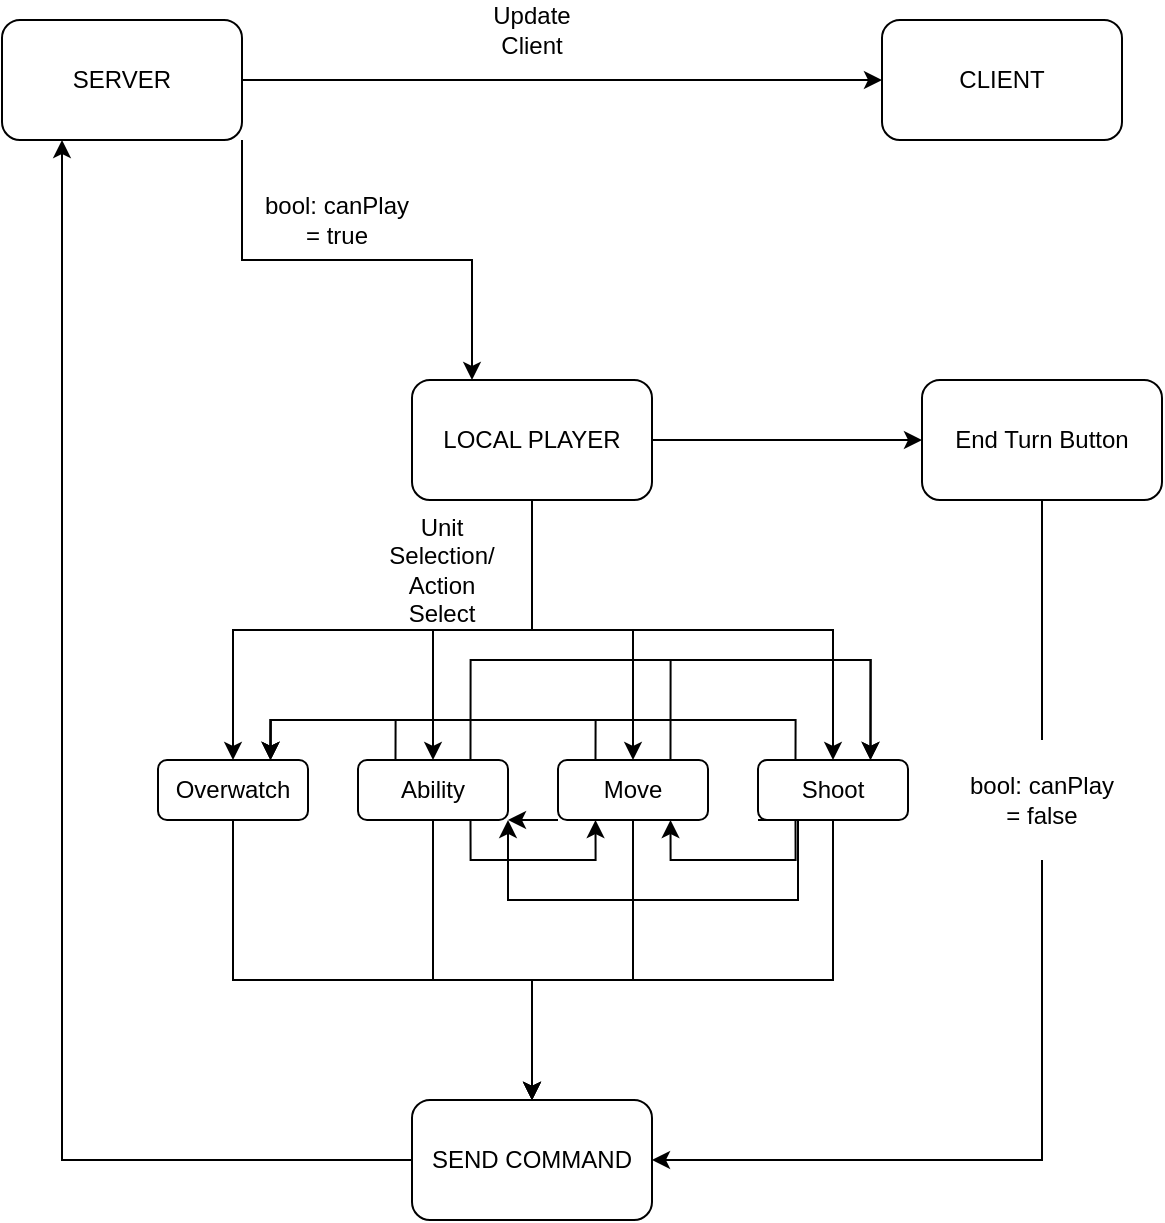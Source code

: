 <mxfile version="17.4.0" type="google"><diagram id="prhCDv1pFUp1x4Kp0RGt" name="Page-1"><mxGraphModel grid="1" page="1" gridSize="10" guides="1" tooltips="1" connect="1" arrows="1" fold="1" pageScale="1" pageWidth="850" pageHeight="1100" math="0" shadow="0"><root><mxCell id="0"/><mxCell id="1" parent="0"/><mxCell id="GBrlol4Mee3Xgc6eu6iz-4" style="edgeStyle=orthogonalEdgeStyle;rounded=0;orthogonalLoop=1;jettySize=auto;html=1;exitX=1;exitY=1;exitDx=0;exitDy=0;entryX=0.25;entryY=0;entryDx=0;entryDy=0;" edge="1" parent="1" source="GBrlol4Mee3Xgc6eu6iz-1" target="GBrlol4Mee3Xgc6eu6iz-3"><mxGeometry relative="1" as="geometry"/></mxCell><mxCell id="GBrlol4Mee3Xgc6eu6iz-40" style="edgeStyle=orthogonalEdgeStyle;rounded=0;orthogonalLoop=1;jettySize=auto;html=1;exitX=1;exitY=0.5;exitDx=0;exitDy=0;entryX=0;entryY=0.5;entryDx=0;entryDy=0;" edge="1" parent="1" source="GBrlol4Mee3Xgc6eu6iz-1" target="GBrlol4Mee3Xgc6eu6iz-2"><mxGeometry relative="1" as="geometry"/></mxCell><mxCell id="GBrlol4Mee3Xgc6eu6iz-1" value="SERVER" style="rounded=1;whiteSpace=wrap;html=1;" vertex="1" parent="1"><mxGeometry x="160" y="240" width="120" height="60" as="geometry"/></mxCell><mxCell id="GBrlol4Mee3Xgc6eu6iz-2" value="CLIENT" style="rounded=1;whiteSpace=wrap;html=1;" vertex="1" parent="1"><mxGeometry x="600" y="240" width="120" height="60" as="geometry"/></mxCell><mxCell id="GBrlol4Mee3Xgc6eu6iz-15" style="edgeStyle=orthogonalEdgeStyle;rounded=0;orthogonalLoop=1;jettySize=auto;html=1;exitX=0.5;exitY=1;exitDx=0;exitDy=0;entryX=0.5;entryY=0;entryDx=0;entryDy=0;" edge="1" parent="1" source="GBrlol4Mee3Xgc6eu6iz-3" target="GBrlol4Mee3Xgc6eu6iz-11"><mxGeometry relative="1" as="geometry"/></mxCell><mxCell id="GBrlol4Mee3Xgc6eu6iz-16" style="edgeStyle=orthogonalEdgeStyle;rounded=0;orthogonalLoop=1;jettySize=auto;html=1;exitX=0.5;exitY=1;exitDx=0;exitDy=0;entryX=0.5;entryY=0;entryDx=0;entryDy=0;" edge="1" parent="1" source="GBrlol4Mee3Xgc6eu6iz-3" target="GBrlol4Mee3Xgc6eu6iz-6"><mxGeometry relative="1" as="geometry"/></mxCell><mxCell id="GBrlol4Mee3Xgc6eu6iz-17" style="edgeStyle=orthogonalEdgeStyle;rounded=0;orthogonalLoop=1;jettySize=auto;html=1;exitX=0.5;exitY=1;exitDx=0;exitDy=0;entryX=0.5;entryY=0;entryDx=0;entryDy=0;" edge="1" parent="1" source="GBrlol4Mee3Xgc6eu6iz-3" target="GBrlol4Mee3Xgc6eu6iz-9"><mxGeometry relative="1" as="geometry"/></mxCell><mxCell id="GBrlol4Mee3Xgc6eu6iz-18" style="edgeStyle=orthogonalEdgeStyle;rounded=0;orthogonalLoop=1;jettySize=auto;html=1;exitX=0.5;exitY=1;exitDx=0;exitDy=0;entryX=0.5;entryY=0;entryDx=0;entryDy=0;" edge="1" parent="1" source="GBrlol4Mee3Xgc6eu6iz-3" target="GBrlol4Mee3Xgc6eu6iz-10"><mxGeometry relative="1" as="geometry"/></mxCell><mxCell id="GBrlol4Mee3Xgc6eu6iz-44" style="edgeStyle=orthogonalEdgeStyle;rounded=0;orthogonalLoop=1;jettySize=auto;html=1;exitX=1;exitY=0.5;exitDx=0;exitDy=0;entryX=0;entryY=0.5;entryDx=0;entryDy=0;" edge="1" parent="1" source="GBrlol4Mee3Xgc6eu6iz-3" target="GBrlol4Mee3Xgc6eu6iz-43"><mxGeometry relative="1" as="geometry"/></mxCell><mxCell id="GBrlol4Mee3Xgc6eu6iz-3" value="LOCAL PLAYER" style="rounded=1;whiteSpace=wrap;html=1;" vertex="1" parent="1"><mxGeometry x="365" y="420" width="120" height="60" as="geometry"/></mxCell><mxCell id="GBrlol4Mee3Xgc6eu6iz-5" value="bool: canPlay = true" style="text;html=1;strokeColor=none;fillColor=none;align=center;verticalAlign=middle;whiteSpace=wrap;rounded=0;" vertex="1" parent="1"><mxGeometry x="290" y="320" width="75" height="40" as="geometry"/></mxCell><mxCell id="GBrlol4Mee3Xgc6eu6iz-21" style="edgeStyle=orthogonalEdgeStyle;rounded=0;orthogonalLoop=1;jettySize=auto;html=1;exitX=0.25;exitY=0;exitDx=0;exitDy=0;entryX=0.75;entryY=0;entryDx=0;entryDy=0;" edge="1" parent="1" source="GBrlol4Mee3Xgc6eu6iz-6" target="GBrlol4Mee3Xgc6eu6iz-10"><mxGeometry relative="1" as="geometry"/></mxCell><mxCell id="GBrlol4Mee3Xgc6eu6iz-25" style="edgeStyle=orthogonalEdgeStyle;rounded=0;orthogonalLoop=1;jettySize=auto;html=1;exitX=0.75;exitY=0;exitDx=0;exitDy=0;entryX=0.75;entryY=0;entryDx=0;entryDy=0;" edge="1" parent="1" source="GBrlol4Mee3Xgc6eu6iz-6" target="GBrlol4Mee3Xgc6eu6iz-11"><mxGeometry relative="1" as="geometry"><Array as="points"><mxPoint x="494" y="560"/><mxPoint x="594" y="560"/></Array></mxGeometry></mxCell><mxCell id="GBrlol4Mee3Xgc6eu6iz-31" style="edgeStyle=orthogonalEdgeStyle;rounded=0;orthogonalLoop=1;jettySize=auto;html=1;exitX=0;exitY=1;exitDx=0;exitDy=0;entryX=1;entryY=1;entryDx=0;entryDy=0;" edge="1" parent="1" source="GBrlol4Mee3Xgc6eu6iz-6" target="GBrlol4Mee3Xgc6eu6iz-9"><mxGeometry relative="1" as="geometry"/></mxCell><mxCell id="GBrlol4Mee3Xgc6eu6iz-37" style="edgeStyle=orthogonalEdgeStyle;rounded=0;orthogonalLoop=1;jettySize=auto;html=1;exitX=0.5;exitY=1;exitDx=0;exitDy=0;entryX=0.5;entryY=0;entryDx=0;entryDy=0;" edge="1" parent="1" source="GBrlol4Mee3Xgc6eu6iz-6" target="GBrlol4Mee3Xgc6eu6iz-33"><mxGeometry relative="1" as="geometry"><Array as="points"><mxPoint x="476" y="720"/><mxPoint x="425" y="720"/></Array></mxGeometry></mxCell><mxCell id="GBrlol4Mee3Xgc6eu6iz-6" value="Move" style="rounded=1;whiteSpace=wrap;html=1;" vertex="1" parent="1"><mxGeometry x="438" y="610" width="75" height="30" as="geometry"/></mxCell><mxCell id="GBrlol4Mee3Xgc6eu6iz-7" value="Unit Selection/ Action Select" style="text;html=1;strokeColor=none;fillColor=none;align=center;verticalAlign=middle;whiteSpace=wrap;rounded=0;" vertex="1" parent="1"><mxGeometry x="350" y="500" width="60" height="30" as="geometry"/></mxCell><mxCell id="GBrlol4Mee3Xgc6eu6iz-19" style="edgeStyle=orthogonalEdgeStyle;rounded=0;orthogonalLoop=1;jettySize=auto;html=1;exitX=0.25;exitY=0;exitDx=0;exitDy=0;entryX=0.75;entryY=0;entryDx=0;entryDy=0;" edge="1" parent="1" source="GBrlol4Mee3Xgc6eu6iz-9" target="GBrlol4Mee3Xgc6eu6iz-10"><mxGeometry relative="1" as="geometry"/></mxCell><mxCell id="GBrlol4Mee3Xgc6eu6iz-23" style="edgeStyle=orthogonalEdgeStyle;rounded=0;orthogonalLoop=1;jettySize=auto;html=1;exitX=0.75;exitY=0;exitDx=0;exitDy=0;entryX=0.75;entryY=0;entryDx=0;entryDy=0;" edge="1" parent="1" source="GBrlol4Mee3Xgc6eu6iz-9" target="GBrlol4Mee3Xgc6eu6iz-11"><mxGeometry relative="1" as="geometry"><Array as="points"><mxPoint x="394" y="560"/><mxPoint x="594" y="560"/></Array></mxGeometry></mxCell><mxCell id="GBrlol4Mee3Xgc6eu6iz-28" style="edgeStyle=orthogonalEdgeStyle;rounded=0;orthogonalLoop=1;jettySize=auto;html=1;exitX=0.75;exitY=1;exitDx=0;exitDy=0;entryX=0.25;entryY=1;entryDx=0;entryDy=0;" edge="1" parent="1" source="GBrlol4Mee3Xgc6eu6iz-9" target="GBrlol4Mee3Xgc6eu6iz-6"><mxGeometry relative="1" as="geometry"/></mxCell><mxCell id="GBrlol4Mee3Xgc6eu6iz-35" style="edgeStyle=orthogonalEdgeStyle;rounded=0;orthogonalLoop=1;jettySize=auto;html=1;exitX=0.5;exitY=1;exitDx=0;exitDy=0;entryX=0.5;entryY=0;entryDx=0;entryDy=0;" edge="1" parent="1" source="GBrlol4Mee3Xgc6eu6iz-9" target="GBrlol4Mee3Xgc6eu6iz-33"><mxGeometry relative="1" as="geometry"><Array as="points"><mxPoint x="376" y="720"/><mxPoint x="425" y="720"/></Array></mxGeometry></mxCell><mxCell id="GBrlol4Mee3Xgc6eu6iz-9" value="Ability" style="rounded=1;whiteSpace=wrap;html=1;" vertex="1" parent="1"><mxGeometry x="338" y="610" width="75" height="30" as="geometry"/></mxCell><mxCell id="GBrlol4Mee3Xgc6eu6iz-34" style="edgeStyle=orthogonalEdgeStyle;rounded=0;orthogonalLoop=1;jettySize=auto;html=1;exitX=0.5;exitY=1;exitDx=0;exitDy=0;entryX=0.5;entryY=0;entryDx=0;entryDy=0;" edge="1" parent="1" source="GBrlol4Mee3Xgc6eu6iz-10" target="GBrlol4Mee3Xgc6eu6iz-33"><mxGeometry relative="1" as="geometry"><Array as="points"><mxPoint x="276" y="720"/><mxPoint x="425" y="720"/></Array></mxGeometry></mxCell><mxCell id="GBrlol4Mee3Xgc6eu6iz-10" value="Overwatch" style="rounded=1;whiteSpace=wrap;html=1;" vertex="1" parent="1"><mxGeometry x="238" y="610" width="75" height="30" as="geometry"/></mxCell><mxCell id="GBrlol4Mee3Xgc6eu6iz-27" style="edgeStyle=orthogonalEdgeStyle;rounded=0;orthogonalLoop=1;jettySize=auto;html=1;exitX=0.25;exitY=1;exitDx=0;exitDy=0;entryX=0.75;entryY=1;entryDx=0;entryDy=0;" edge="1" parent="1" source="GBrlol4Mee3Xgc6eu6iz-11" target="GBrlol4Mee3Xgc6eu6iz-6"><mxGeometry relative="1" as="geometry"/></mxCell><mxCell id="GBrlol4Mee3Xgc6eu6iz-30" style="edgeStyle=orthogonalEdgeStyle;rounded=0;orthogonalLoop=1;jettySize=auto;html=1;exitX=0;exitY=1;exitDx=0;exitDy=0;entryX=1;entryY=1;entryDx=0;entryDy=0;" edge="1" parent="1" source="GBrlol4Mee3Xgc6eu6iz-11" target="GBrlol4Mee3Xgc6eu6iz-9"><mxGeometry relative="1" as="geometry"><Array as="points"><mxPoint x="558" y="680"/><mxPoint x="413" y="680"/></Array></mxGeometry></mxCell><mxCell id="GBrlol4Mee3Xgc6eu6iz-32" style="edgeStyle=orthogonalEdgeStyle;rounded=0;orthogonalLoop=1;jettySize=auto;html=1;exitX=0.25;exitY=0;exitDx=0;exitDy=0;entryX=0.75;entryY=0;entryDx=0;entryDy=0;" edge="1" parent="1" source="GBrlol4Mee3Xgc6eu6iz-11" target="GBrlol4Mee3Xgc6eu6iz-10"><mxGeometry relative="1" as="geometry"/></mxCell><mxCell id="GBrlol4Mee3Xgc6eu6iz-38" style="edgeStyle=orthogonalEdgeStyle;rounded=0;orthogonalLoop=1;jettySize=auto;html=1;exitX=0.5;exitY=1;exitDx=0;exitDy=0;entryX=0.5;entryY=0;entryDx=0;entryDy=0;" edge="1" parent="1" source="GBrlol4Mee3Xgc6eu6iz-11" target="GBrlol4Mee3Xgc6eu6iz-33"><mxGeometry relative="1" as="geometry"><Array as="points"><mxPoint x="576" y="720"/><mxPoint x="425" y="720"/></Array></mxGeometry></mxCell><mxCell id="GBrlol4Mee3Xgc6eu6iz-11" value="Shoot" style="rounded=1;whiteSpace=wrap;html=1;" vertex="1" parent="1"><mxGeometry x="538" y="610" width="75" height="30" as="geometry"/></mxCell><mxCell id="GBrlol4Mee3Xgc6eu6iz-39" style="edgeStyle=orthogonalEdgeStyle;rounded=0;orthogonalLoop=1;jettySize=auto;html=1;exitX=0;exitY=0.5;exitDx=0;exitDy=0;entryX=0.25;entryY=1;entryDx=0;entryDy=0;" edge="1" parent="1" source="GBrlol4Mee3Xgc6eu6iz-33" target="GBrlol4Mee3Xgc6eu6iz-1"><mxGeometry relative="1" as="geometry"/></mxCell><mxCell id="GBrlol4Mee3Xgc6eu6iz-33" value="SEND COMMAND" style="rounded=1;whiteSpace=wrap;html=1;" vertex="1" parent="1"><mxGeometry x="365" y="780" width="120" height="60" as="geometry"/></mxCell><mxCell id="GBrlol4Mee3Xgc6eu6iz-41" value="Update Client" style="text;html=1;strokeColor=none;fillColor=none;align=center;verticalAlign=middle;whiteSpace=wrap;rounded=0;" vertex="1" parent="1"><mxGeometry x="395" y="230" width="60" height="30" as="geometry"/></mxCell><mxCell id="GBrlol4Mee3Xgc6eu6iz-45" style="edgeStyle=orthogonalEdgeStyle;rounded=0;orthogonalLoop=1;jettySize=auto;html=1;exitX=0.5;exitY=1;exitDx=0;exitDy=0;entryX=1;entryY=0.5;entryDx=0;entryDy=0;startArrow=none;" edge="1" parent="1" source="GBrlol4Mee3Xgc6eu6iz-47" target="GBrlol4Mee3Xgc6eu6iz-33"><mxGeometry relative="1" as="geometry"/></mxCell><mxCell id="GBrlol4Mee3Xgc6eu6iz-43" value="End Turn Button" style="rounded=1;whiteSpace=wrap;html=1;" vertex="1" parent="1"><mxGeometry x="620" y="420" width="120" height="60" as="geometry"/></mxCell><mxCell id="GBrlol4Mee3Xgc6eu6iz-47" value="bool: canPlay = false" style="text;html=1;strokeColor=none;fillColor=none;align=center;verticalAlign=middle;whiteSpace=wrap;rounded=0;" vertex="1" parent="1"><mxGeometry x="640" y="600" width="80" height="60" as="geometry"/></mxCell><mxCell id="GBrlol4Mee3Xgc6eu6iz-48" value="" style="edgeStyle=orthogonalEdgeStyle;rounded=0;orthogonalLoop=1;jettySize=auto;html=1;exitX=0.5;exitY=1;exitDx=0;exitDy=0;entryX=0.5;entryY=0;entryDx=0;entryDy=0;endArrow=none;" edge="1" parent="1" source="GBrlol4Mee3Xgc6eu6iz-43" target="GBrlol4Mee3Xgc6eu6iz-47"><mxGeometry relative="1" as="geometry"><mxPoint x="680" y="480" as="sourcePoint"/><mxPoint x="485" y="810" as="targetPoint"/></mxGeometry></mxCell></root></mxGraphModel></diagram></mxfile>